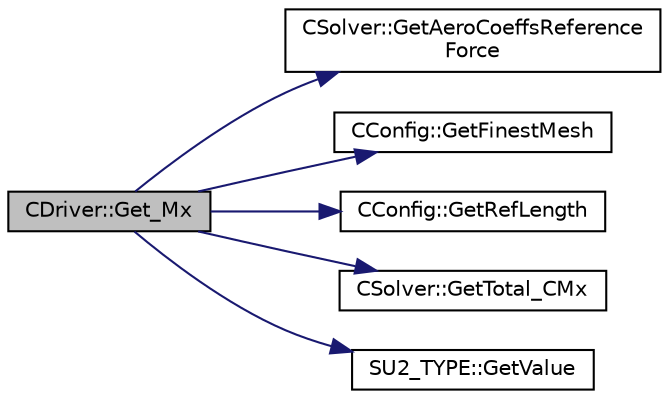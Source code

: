 digraph "CDriver::Get_Mx"
{
 // LATEX_PDF_SIZE
  edge [fontname="Helvetica",fontsize="10",labelfontname="Helvetica",labelfontsize="10"];
  node [fontname="Helvetica",fontsize="10",shape=record];
  rankdir="LR";
  Node1 [label="CDriver::Get_Mx",height=0.2,width=0.4,color="black", fillcolor="grey75", style="filled", fontcolor="black",tooltip="Get the total x moment."];
  Node1 -> Node2 [color="midnightblue",fontsize="10",style="solid",fontname="Helvetica"];
  Node2 [label="CSolver::GetAeroCoeffsReference\lForce",height=0.2,width=0.4,color="black", fillcolor="white", style="filled",URL="$classCSolver.html#adca11215d92da8c3834b520effe831a3",tooltip="Get the reference force used to compute CL, CD, etc."];
  Node1 -> Node3 [color="midnightblue",fontsize="10",style="solid",fontname="Helvetica"];
  Node3 [label="CConfig::GetFinestMesh",height=0.2,width=0.4,color="black", fillcolor="white", style="filled",URL="$classCConfig.html#a1bfdeef5e374d540cb675c308eb97868",tooltip="Get the index of the finest grid."];
  Node1 -> Node4 [color="midnightblue",fontsize="10",style="solid",fontname="Helvetica"];
  Node4 [label="CConfig::GetRefLength",height=0.2,width=0.4,color="black", fillcolor="white", style="filled",URL="$classCConfig.html#afe9547710c70982ff9eee4504e3c4a69",tooltip="Get the reference length for computing moment (the default value is 1)."];
  Node1 -> Node5 [color="midnightblue",fontsize="10",style="solid",fontname="Helvetica"];
  Node5 [label="CSolver::GetTotal_CMx",height=0.2,width=0.4,color="black", fillcolor="white", style="filled",URL="$classCSolver.html#a18cdcb44096256ce6181e2950f9b63f7",tooltip="A virtual member."];
  Node1 -> Node6 [color="midnightblue",fontsize="10",style="solid",fontname="Helvetica"];
  Node6 [label="SU2_TYPE::GetValue",height=0.2,width=0.4,color="black", fillcolor="white", style="filled",URL="$namespaceSU2__TYPE.html#adf52a59d6f4e578f7915ec9abbf7cb22",tooltip="Get the (primitive) value of the datatype (needs to be specialized for active types)."];
}
